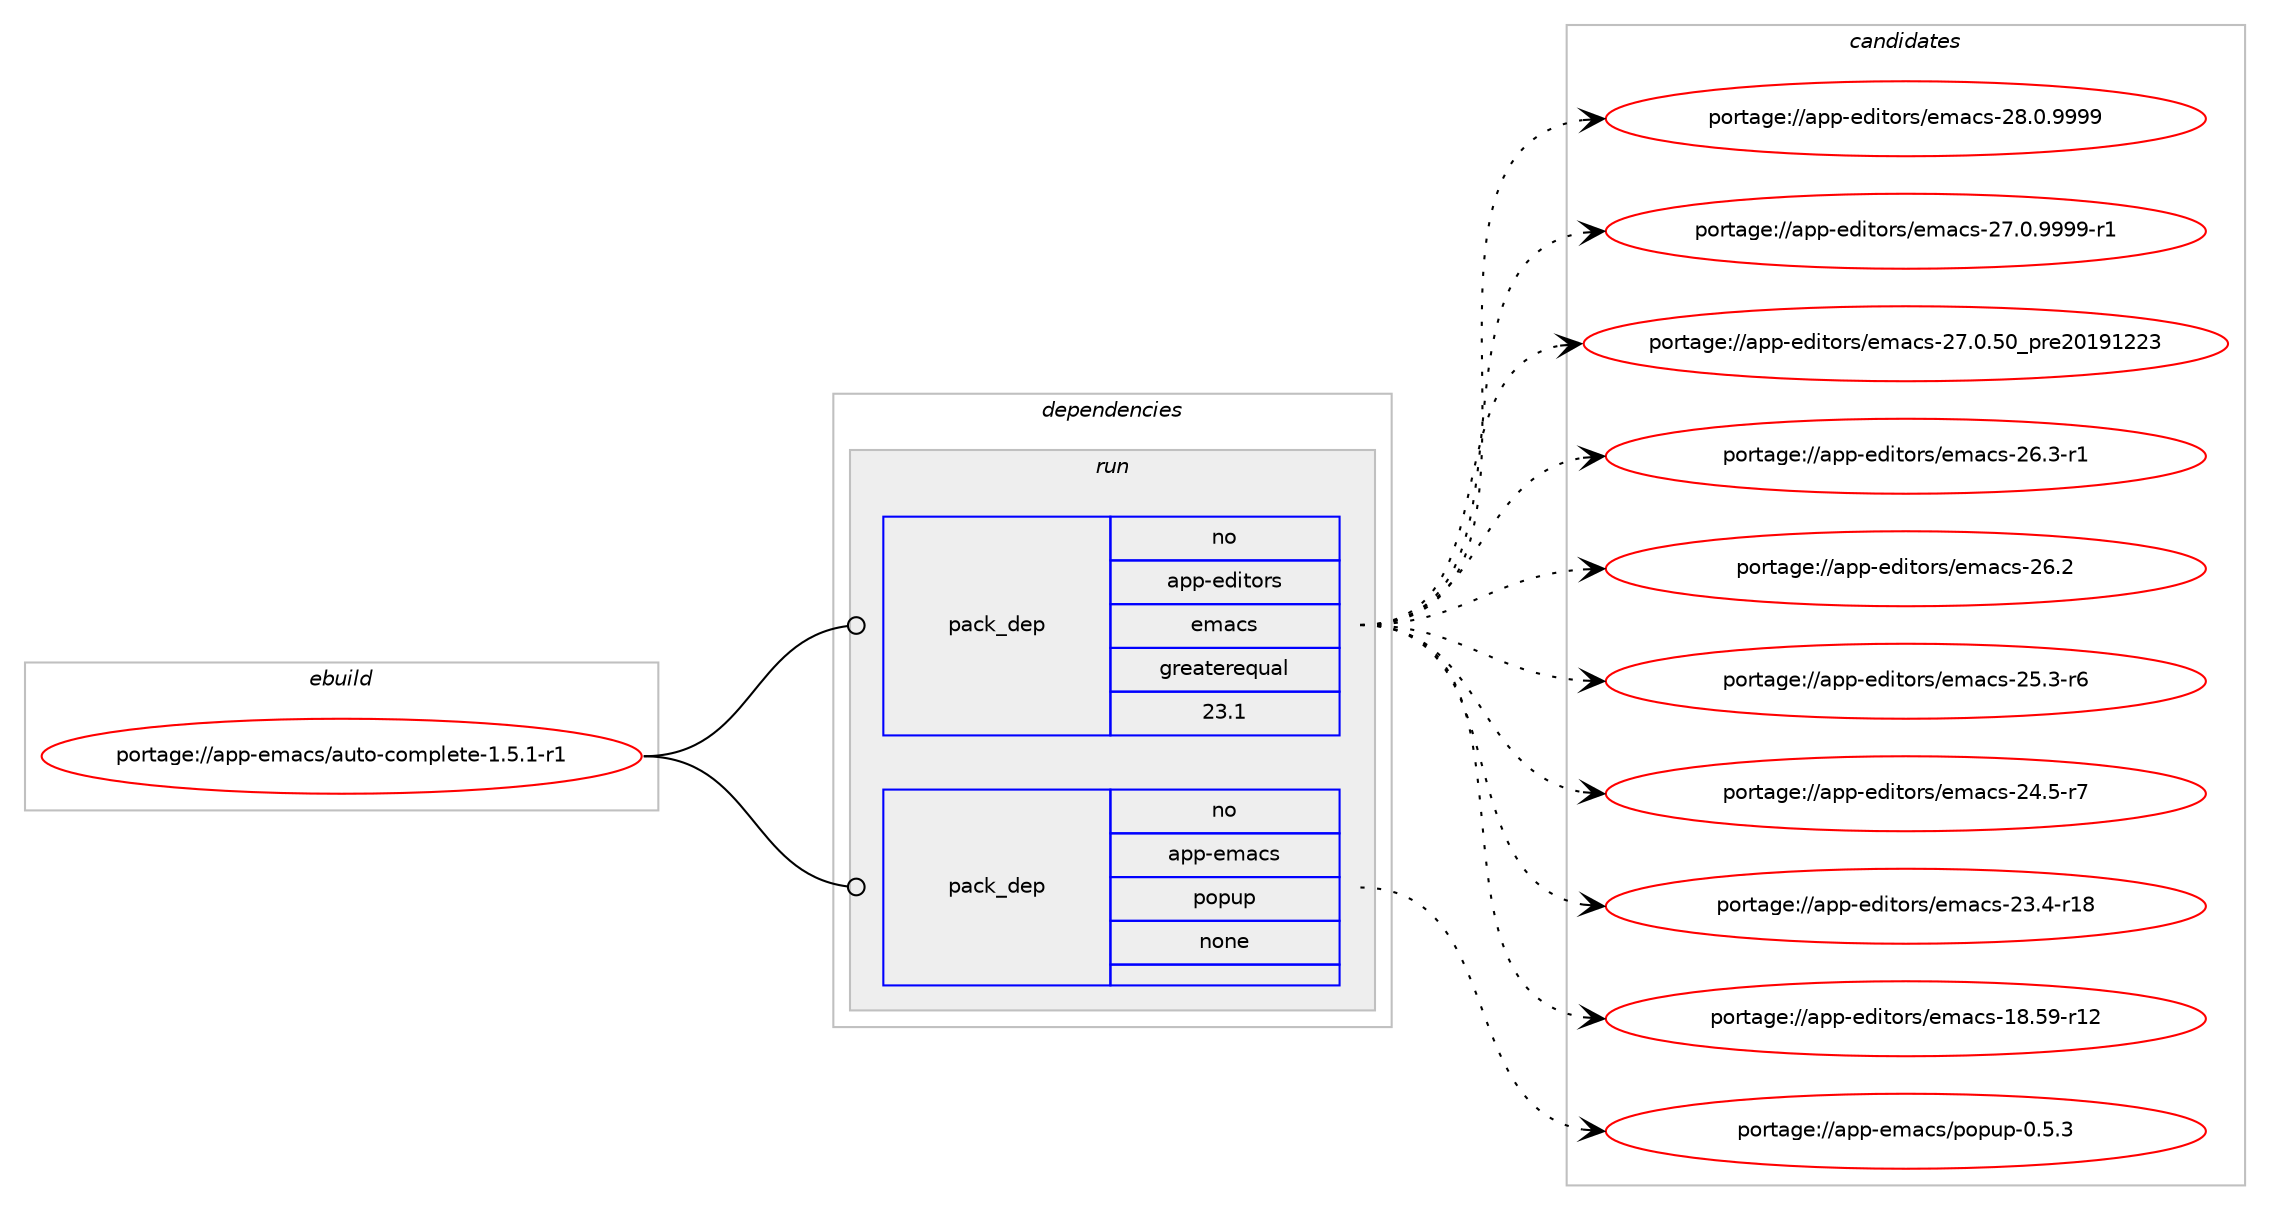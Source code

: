digraph prolog {

# *************
# Graph options
# *************

newrank=true;
concentrate=true;
compound=true;
graph [rankdir=LR,fontname=Helvetica,fontsize=10,ranksep=1.5];#, ranksep=2.5, nodesep=0.2];
edge  [arrowhead=vee];
node  [fontname=Helvetica,fontsize=10];

# **********
# The ebuild
# **********

subgraph cluster_leftcol {
color=gray;
label=<<i>ebuild</i>>;
id [label="portage://app-emacs/auto-complete-1.5.1-r1", color=red, width=4, href="../app-emacs/auto-complete-1.5.1-r1.svg"];
}

# ****************
# The dependencies
# ****************

subgraph cluster_midcol {
color=gray;
label=<<i>dependencies</i>>;
subgraph cluster_compile {
fillcolor="#eeeeee";
style=filled;
label=<<i>compile</i>>;
}
subgraph cluster_compileandrun {
fillcolor="#eeeeee";
style=filled;
label=<<i>compile and run</i>>;
}
subgraph cluster_run {
fillcolor="#eeeeee";
style=filled;
label=<<i>run</i>>;
subgraph pack476586 {
dependency634269 [label=<<TABLE BORDER="0" CELLBORDER="1" CELLSPACING="0" CELLPADDING="4" WIDTH="220"><TR><TD ROWSPAN="6" CELLPADDING="30">pack_dep</TD></TR><TR><TD WIDTH="110">no</TD></TR><TR><TD>app-editors</TD></TR><TR><TD>emacs</TD></TR><TR><TD>greaterequal</TD></TR><TR><TD>23.1</TD></TR></TABLE>>, shape=none, color=blue];
}
id:e -> dependency634269:w [weight=20,style="solid",arrowhead="odot"];
subgraph pack476587 {
dependency634270 [label=<<TABLE BORDER="0" CELLBORDER="1" CELLSPACING="0" CELLPADDING="4" WIDTH="220"><TR><TD ROWSPAN="6" CELLPADDING="30">pack_dep</TD></TR><TR><TD WIDTH="110">no</TD></TR><TR><TD>app-emacs</TD></TR><TR><TD>popup</TD></TR><TR><TD>none</TD></TR><TR><TD></TD></TR></TABLE>>, shape=none, color=blue];
}
id:e -> dependency634270:w [weight=20,style="solid",arrowhead="odot"];
}
}

# **************
# The candidates
# **************

subgraph cluster_choices {
rank=same;
color=gray;
label=<<i>candidates</i>>;

subgraph choice476586 {
color=black;
nodesep=1;
choice971121124510110010511611111411547101109979911545505646484657575757 [label="portage://app-editors/emacs-28.0.9999", color=red, width=4,href="../app-editors/emacs-28.0.9999.svg"];
choice9711211245101100105116111114115471011099799115455055464846575757574511449 [label="portage://app-editors/emacs-27.0.9999-r1", color=red, width=4,href="../app-editors/emacs-27.0.9999-r1.svg"];
choice97112112451011001051161111141154710110997991154550554648465348951121141015048495749505051 [label="portage://app-editors/emacs-27.0.50_pre20191223", color=red, width=4,href="../app-editors/emacs-27.0.50_pre20191223.svg"];
choice971121124510110010511611111411547101109979911545505446514511449 [label="portage://app-editors/emacs-26.3-r1", color=red, width=4,href="../app-editors/emacs-26.3-r1.svg"];
choice97112112451011001051161111141154710110997991154550544650 [label="portage://app-editors/emacs-26.2", color=red, width=4,href="../app-editors/emacs-26.2.svg"];
choice971121124510110010511611111411547101109979911545505346514511454 [label="portage://app-editors/emacs-25.3-r6", color=red, width=4,href="../app-editors/emacs-25.3-r6.svg"];
choice971121124510110010511611111411547101109979911545505246534511455 [label="portage://app-editors/emacs-24.5-r7", color=red, width=4,href="../app-editors/emacs-24.5-r7.svg"];
choice97112112451011001051161111141154710110997991154550514652451144956 [label="portage://app-editors/emacs-23.4-r18", color=red, width=4,href="../app-editors/emacs-23.4-r18.svg"];
choice9711211245101100105116111114115471011099799115454956465357451144950 [label="portage://app-editors/emacs-18.59-r12", color=red, width=4,href="../app-editors/emacs-18.59-r12.svg"];
dependency634269:e -> choice971121124510110010511611111411547101109979911545505646484657575757:w [style=dotted,weight="100"];
dependency634269:e -> choice9711211245101100105116111114115471011099799115455055464846575757574511449:w [style=dotted,weight="100"];
dependency634269:e -> choice97112112451011001051161111141154710110997991154550554648465348951121141015048495749505051:w [style=dotted,weight="100"];
dependency634269:e -> choice971121124510110010511611111411547101109979911545505446514511449:w [style=dotted,weight="100"];
dependency634269:e -> choice97112112451011001051161111141154710110997991154550544650:w [style=dotted,weight="100"];
dependency634269:e -> choice971121124510110010511611111411547101109979911545505346514511454:w [style=dotted,weight="100"];
dependency634269:e -> choice971121124510110010511611111411547101109979911545505246534511455:w [style=dotted,weight="100"];
dependency634269:e -> choice97112112451011001051161111141154710110997991154550514652451144956:w [style=dotted,weight="100"];
dependency634269:e -> choice9711211245101100105116111114115471011099799115454956465357451144950:w [style=dotted,weight="100"];
}
subgraph choice476587 {
color=black;
nodesep=1;
choice9711211245101109979911547112111112117112454846534651 [label="portage://app-emacs/popup-0.5.3", color=red, width=4,href="../app-emacs/popup-0.5.3.svg"];
dependency634270:e -> choice9711211245101109979911547112111112117112454846534651:w [style=dotted,weight="100"];
}
}

}
